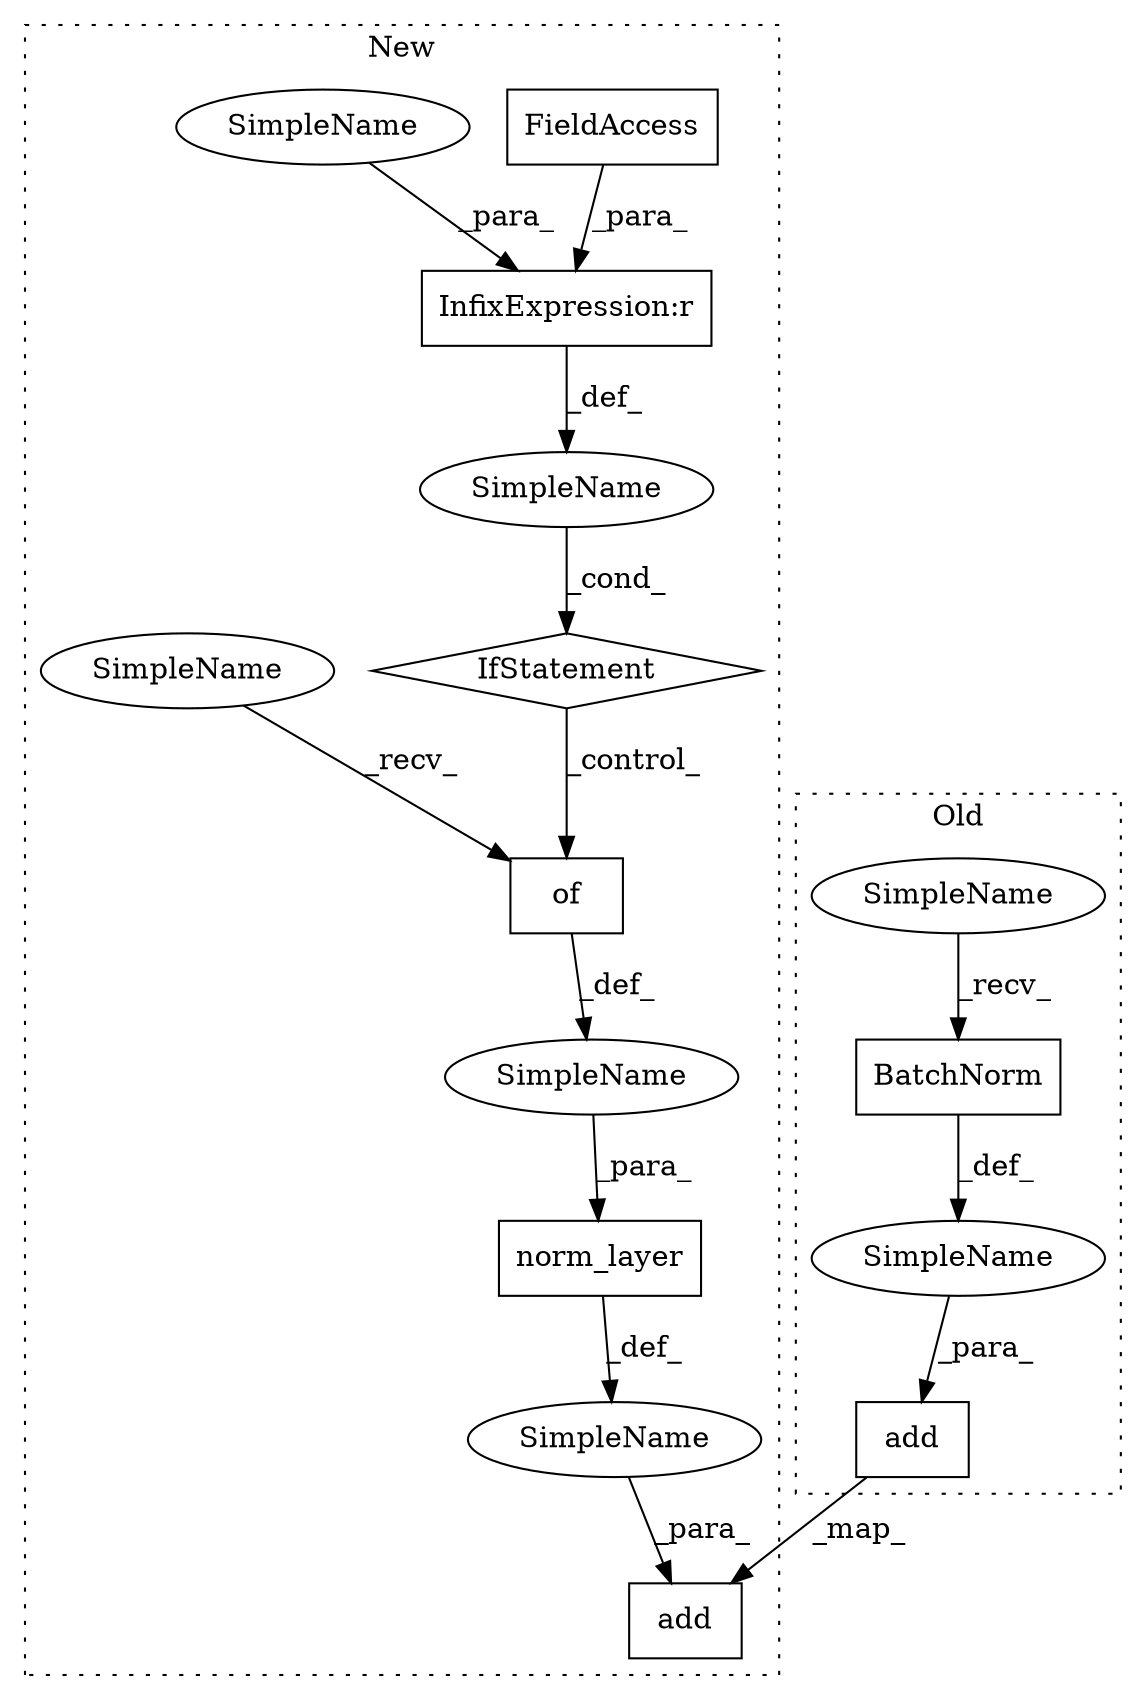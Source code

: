 digraph G {
subgraph cluster0 {
1 [label="add" a="32" s="1742,1771" l="4,1" shape="box"];
4 [label="SimpleName" a="42" s="" l="" shape="ellipse"];
12 [label="BatchNorm" a="32" s="1749,1770" l="10,1" shape="box"];
14 [label="SimpleName" a="42" s="1746" l="2" shape="ellipse"];
label = "Old";
style="dotted";
}
subgraph cluster1 {
2 [label="add" a="32" s="2021,2083" l="4,1" shape="box"];
3 [label="SimpleName" a="42" s="" l="" shape="ellipse"];
5 [label="norm_layer" a="32" s="2025,2082" l="11,1" shape="box"];
6 [label="of" a="32" s="2064" l="4" shape="box"];
7 [label="IfStatement" a="25" s="2057" l="3" shape="diamond"];
8 [label="SimpleName" a="42" s="" l="" shape="ellipse"];
9 [label="InfixExpression:r" a="27" s="2048" l="4" shape="box"];
10 [label="FieldAccess" a="22" s="2037" l="11" shape="box"];
11 [label="SimpleName" a="42" s="" l="" shape="ellipse"];
13 [label="SimpleName" a="42" s="2052" l="4" shape="ellipse"];
15 [label="SimpleName" a="42" s="2060" l="3" shape="ellipse"];
label = "New";
style="dotted";
}
1 -> 2 [label="_map_"];
3 -> 2 [label="_para_"];
4 -> 1 [label="_para_"];
5 -> 3 [label="_def_"];
6 -> 11 [label="_def_"];
7 -> 6 [label="_control_"];
8 -> 7 [label="_cond_"];
9 -> 8 [label="_def_"];
10 -> 9 [label="_para_"];
11 -> 5 [label="_para_"];
12 -> 4 [label="_def_"];
13 -> 9 [label="_para_"];
14 -> 12 [label="_recv_"];
15 -> 6 [label="_recv_"];
}